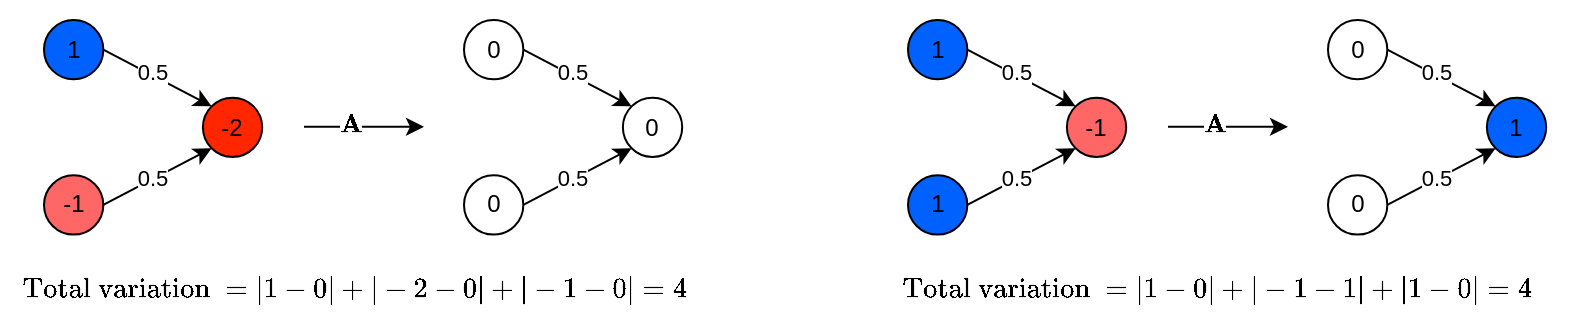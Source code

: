 <mxfile version="21.6.9" type="github">
  <diagram name="Page-1" id="REud6LdkQCmYzk8Tt0Y1">
    <mxGraphModel dx="988" dy="513" grid="1" gridSize="10" guides="1" tooltips="1" connect="1" arrows="1" fold="1" page="1" pageScale="1" pageWidth="1400" pageHeight="850" math="1" shadow="0">
      <root>
        <mxCell id="0" />
        <mxCell id="1" parent="0" />
        <mxCell id="nufcQK88efFLEqd7DRlZ-62" value="" style="group" vertex="1" connectable="0" parent="1">
          <mxGeometry x="118" y="280" width="354" height="160" as="geometry" />
        </mxCell>
        <mxCell id="nufcQK88efFLEqd7DRlZ-60" value="" style="rounded=0;whiteSpace=wrap;html=1;strokeColor=none;" vertex="1" parent="nufcQK88efFLEqd7DRlZ-62">
          <mxGeometry x="2" width="350" height="160" as="geometry" />
        </mxCell>
        <mxCell id="nufcQK88efFLEqd7DRlZ-9" value="" style="group" vertex="1" connectable="0" parent="nufcQK88efFLEqd7DRlZ-62">
          <mxGeometry x="22" y="10" width="109.101" height="107.304" as="geometry" />
        </mxCell>
        <mxCell id="nufcQK88efFLEqd7DRlZ-1" value="1" style="ellipse;whiteSpace=wrap;html=1;aspect=fixed;fillColor=#0061ff;" vertex="1" parent="nufcQK88efFLEqd7DRlZ-9">
          <mxGeometry width="29.657" height="29.657" as="geometry" />
        </mxCell>
        <mxCell id="nufcQK88efFLEqd7DRlZ-2" value="-1" style="ellipse;whiteSpace=wrap;html=1;aspect=fixed;fillColor=#FF6666;" vertex="1" parent="nufcQK88efFLEqd7DRlZ-9">
          <mxGeometry y="77.647" width="29.657" height="29.657" as="geometry" />
        </mxCell>
        <mxCell id="nufcQK88efFLEqd7DRlZ-3" value="-2" style="ellipse;whiteSpace=wrap;html=1;aspect=fixed;fillColor=#ff2600;" vertex="1" parent="nufcQK88efFLEqd7DRlZ-9">
          <mxGeometry x="79.444" y="38.824" width="29.657" height="29.657" as="geometry" />
        </mxCell>
        <mxCell id="nufcQK88efFLEqd7DRlZ-4" style="rounded=0;orthogonalLoop=1;jettySize=auto;html=1;exitX=1;exitY=0.5;exitDx=0;exitDy=0;entryX=0;entryY=0;entryDx=0;entryDy=0;" edge="1" parent="nufcQK88efFLEqd7DRlZ-9" source="nufcQK88efFLEqd7DRlZ-1" target="nufcQK88efFLEqd7DRlZ-3">
          <mxGeometry relative="1" as="geometry" />
        </mxCell>
        <mxCell id="nufcQK88efFLEqd7DRlZ-6" value="0.5" style="edgeLabel;html=1;align=center;verticalAlign=middle;resizable=0;points=[];" vertex="1" connectable="0" parent="nufcQK88efFLEqd7DRlZ-4">
          <mxGeometry x="-0.124" y="2" relative="1" as="geometry">
            <mxPoint x="-1" as="offset" />
          </mxGeometry>
        </mxCell>
        <mxCell id="nufcQK88efFLEqd7DRlZ-5" style="rounded=0;orthogonalLoop=1;jettySize=auto;html=1;exitX=1;exitY=0.5;exitDx=0;exitDy=0;entryX=0;entryY=1;entryDx=0;entryDy=0;" edge="1" parent="nufcQK88efFLEqd7DRlZ-9" source="nufcQK88efFLEqd7DRlZ-2" target="nufcQK88efFLEqd7DRlZ-3">
          <mxGeometry relative="1" as="geometry" />
        </mxCell>
        <mxCell id="nufcQK88efFLEqd7DRlZ-7" value="0.5" style="edgeLabel;html=1;align=center;verticalAlign=middle;resizable=0;points=[];" vertex="1" connectable="0" parent="nufcQK88efFLEqd7DRlZ-5">
          <mxGeometry x="-0.097" y="1" relative="1" as="geometry">
            <mxPoint as="offset" />
          </mxGeometry>
        </mxCell>
        <mxCell id="nufcQK88efFLEqd7DRlZ-10" value="" style="group" vertex="1" connectable="0" parent="nufcQK88efFLEqd7DRlZ-62">
          <mxGeometry x="232" y="10" width="109.101" height="107.304" as="geometry" />
        </mxCell>
        <mxCell id="nufcQK88efFLEqd7DRlZ-11" value="0" style="ellipse;whiteSpace=wrap;html=1;aspect=fixed;" vertex="1" parent="nufcQK88efFLEqd7DRlZ-10">
          <mxGeometry width="29.657" height="29.657" as="geometry" />
        </mxCell>
        <mxCell id="nufcQK88efFLEqd7DRlZ-12" value="0" style="ellipse;whiteSpace=wrap;html=1;aspect=fixed;" vertex="1" parent="nufcQK88efFLEqd7DRlZ-10">
          <mxGeometry y="77.647" width="29.657" height="29.657" as="geometry" />
        </mxCell>
        <mxCell id="nufcQK88efFLEqd7DRlZ-13" value="0" style="ellipse;whiteSpace=wrap;html=1;aspect=fixed;" vertex="1" parent="nufcQK88efFLEqd7DRlZ-10">
          <mxGeometry x="79.444" y="38.824" width="29.657" height="29.657" as="geometry" />
        </mxCell>
        <mxCell id="nufcQK88efFLEqd7DRlZ-14" style="rounded=0;orthogonalLoop=1;jettySize=auto;html=1;exitX=1;exitY=0.5;exitDx=0;exitDy=0;entryX=0;entryY=0;entryDx=0;entryDy=0;" edge="1" parent="nufcQK88efFLEqd7DRlZ-10" source="nufcQK88efFLEqd7DRlZ-11" target="nufcQK88efFLEqd7DRlZ-13">
          <mxGeometry relative="1" as="geometry" />
        </mxCell>
        <mxCell id="nufcQK88efFLEqd7DRlZ-15" value="0.5" style="edgeLabel;html=1;align=center;verticalAlign=middle;resizable=0;points=[];" vertex="1" connectable="0" parent="nufcQK88efFLEqd7DRlZ-14">
          <mxGeometry x="-0.124" y="2" relative="1" as="geometry">
            <mxPoint x="-1" as="offset" />
          </mxGeometry>
        </mxCell>
        <mxCell id="nufcQK88efFLEqd7DRlZ-16" style="rounded=0;orthogonalLoop=1;jettySize=auto;html=1;exitX=1;exitY=0.5;exitDx=0;exitDy=0;entryX=0;entryY=1;entryDx=0;entryDy=0;" edge="1" parent="nufcQK88efFLEqd7DRlZ-10" source="nufcQK88efFLEqd7DRlZ-12" target="nufcQK88efFLEqd7DRlZ-13">
          <mxGeometry relative="1" as="geometry" />
        </mxCell>
        <mxCell id="nufcQK88efFLEqd7DRlZ-17" value="0.5" style="edgeLabel;html=1;align=center;verticalAlign=middle;resizable=0;points=[];" vertex="1" connectable="0" parent="nufcQK88efFLEqd7DRlZ-16">
          <mxGeometry x="-0.097" y="1" relative="1" as="geometry">
            <mxPoint as="offset" />
          </mxGeometry>
        </mxCell>
        <mxCell id="nufcQK88efFLEqd7DRlZ-18" value="" style="endArrow=classic;html=1;rounded=0;" edge="1" parent="nufcQK88efFLEqd7DRlZ-62">
          <mxGeometry width="50" height="50" relative="1" as="geometry">
            <mxPoint x="152" y="63.41" as="sourcePoint" />
            <mxPoint x="212" y="63.41" as="targetPoint" />
          </mxGeometry>
        </mxCell>
        <mxCell id="nufcQK88efFLEqd7DRlZ-19" value="$$\mathbf{A}$$" style="edgeLabel;html=1;align=center;verticalAlign=middle;resizable=0;points=[];" vertex="1" connectable="0" parent="nufcQK88efFLEqd7DRlZ-18">
          <mxGeometry x="-0.251" y="2" relative="1" as="geometry">
            <mxPoint as="offset" />
          </mxGeometry>
        </mxCell>
        <mxCell id="nufcQK88efFLEqd7DRlZ-20" value="$$\text{Total variation }=|1-0|+|-2-0|+|-1-0|=4$$" style="text;html=1;strokeColor=none;fillColor=none;align=center;verticalAlign=middle;whiteSpace=wrap;rounded=0;" vertex="1" parent="nufcQK88efFLEqd7DRlZ-62">
          <mxGeometry y="130" width="354" height="30" as="geometry" />
        </mxCell>
        <mxCell id="nufcQK88efFLEqd7DRlZ-63" value="" style="group" vertex="1" connectable="0" parent="1">
          <mxGeometry x="550" y="280" width="354" height="160" as="geometry" />
        </mxCell>
        <mxCell id="nufcQK88efFLEqd7DRlZ-61" value="" style="rounded=0;whiteSpace=wrap;html=1;strokeColor=none;" vertex="1" parent="nufcQK88efFLEqd7DRlZ-63">
          <mxGeometry x="2" width="350" height="160" as="geometry" />
        </mxCell>
        <mxCell id="nufcQK88efFLEqd7DRlZ-40" value="" style="group" vertex="1" connectable="0" parent="nufcQK88efFLEqd7DRlZ-63">
          <mxGeometry x="22" y="10" width="109.101" height="107.304" as="geometry" />
        </mxCell>
        <mxCell id="nufcQK88efFLEqd7DRlZ-41" value="1" style="ellipse;whiteSpace=wrap;html=1;aspect=fixed;fillColor=#0061ff;" vertex="1" parent="nufcQK88efFLEqd7DRlZ-40">
          <mxGeometry width="29.657" height="29.657" as="geometry" />
        </mxCell>
        <mxCell id="nufcQK88efFLEqd7DRlZ-42" value="1" style="ellipse;whiteSpace=wrap;html=1;aspect=fixed;fillColor=#0061ff;" vertex="1" parent="nufcQK88efFLEqd7DRlZ-40">
          <mxGeometry y="77.647" width="29.657" height="29.657" as="geometry" />
        </mxCell>
        <mxCell id="nufcQK88efFLEqd7DRlZ-43" value="-1" style="ellipse;whiteSpace=wrap;html=1;aspect=fixed;fillColor=#ff6666;" vertex="1" parent="nufcQK88efFLEqd7DRlZ-40">
          <mxGeometry x="79.444" y="38.824" width="29.657" height="29.657" as="geometry" />
        </mxCell>
        <mxCell id="nufcQK88efFLEqd7DRlZ-44" style="rounded=0;orthogonalLoop=1;jettySize=auto;html=1;exitX=1;exitY=0.5;exitDx=0;exitDy=0;entryX=0;entryY=0;entryDx=0;entryDy=0;" edge="1" parent="nufcQK88efFLEqd7DRlZ-40" source="nufcQK88efFLEqd7DRlZ-41" target="nufcQK88efFLEqd7DRlZ-43">
          <mxGeometry relative="1" as="geometry" />
        </mxCell>
        <mxCell id="nufcQK88efFLEqd7DRlZ-45" value="0.5" style="edgeLabel;html=1;align=center;verticalAlign=middle;resizable=0;points=[];" vertex="1" connectable="0" parent="nufcQK88efFLEqd7DRlZ-44">
          <mxGeometry x="-0.124" y="2" relative="1" as="geometry">
            <mxPoint x="-1" as="offset" />
          </mxGeometry>
        </mxCell>
        <mxCell id="nufcQK88efFLEqd7DRlZ-46" style="rounded=0;orthogonalLoop=1;jettySize=auto;html=1;exitX=1;exitY=0.5;exitDx=0;exitDy=0;entryX=0;entryY=1;entryDx=0;entryDy=0;" edge="1" parent="nufcQK88efFLEqd7DRlZ-40" source="nufcQK88efFLEqd7DRlZ-42" target="nufcQK88efFLEqd7DRlZ-43">
          <mxGeometry relative="1" as="geometry" />
        </mxCell>
        <mxCell id="nufcQK88efFLEqd7DRlZ-47" value="0.5" style="edgeLabel;html=1;align=center;verticalAlign=middle;resizable=0;points=[];" vertex="1" connectable="0" parent="nufcQK88efFLEqd7DRlZ-46">
          <mxGeometry x="-0.097" y="1" relative="1" as="geometry">
            <mxPoint as="offset" />
          </mxGeometry>
        </mxCell>
        <mxCell id="nufcQK88efFLEqd7DRlZ-48" value="" style="group" vertex="1" connectable="0" parent="nufcQK88efFLEqd7DRlZ-63">
          <mxGeometry x="232" y="10" width="109.101" height="107.304" as="geometry" />
        </mxCell>
        <mxCell id="nufcQK88efFLEqd7DRlZ-49" value="0" style="ellipse;whiteSpace=wrap;html=1;aspect=fixed;" vertex="1" parent="nufcQK88efFLEqd7DRlZ-48">
          <mxGeometry width="29.657" height="29.657" as="geometry" />
        </mxCell>
        <mxCell id="nufcQK88efFLEqd7DRlZ-50" value="0" style="ellipse;whiteSpace=wrap;html=1;aspect=fixed;" vertex="1" parent="nufcQK88efFLEqd7DRlZ-48">
          <mxGeometry y="77.647" width="29.657" height="29.657" as="geometry" />
        </mxCell>
        <mxCell id="nufcQK88efFLEqd7DRlZ-51" value="1" style="ellipse;whiteSpace=wrap;html=1;aspect=fixed;fillColor=#0061ff;" vertex="1" parent="nufcQK88efFLEqd7DRlZ-48">
          <mxGeometry x="79.444" y="38.824" width="29.657" height="29.657" as="geometry" />
        </mxCell>
        <mxCell id="nufcQK88efFLEqd7DRlZ-52" style="rounded=0;orthogonalLoop=1;jettySize=auto;html=1;exitX=1;exitY=0.5;exitDx=0;exitDy=0;entryX=0;entryY=0;entryDx=0;entryDy=0;" edge="1" parent="nufcQK88efFLEqd7DRlZ-48" source="nufcQK88efFLEqd7DRlZ-49" target="nufcQK88efFLEqd7DRlZ-51">
          <mxGeometry relative="1" as="geometry" />
        </mxCell>
        <mxCell id="nufcQK88efFLEqd7DRlZ-53" value="0.5" style="edgeLabel;html=1;align=center;verticalAlign=middle;resizable=0;points=[];" vertex="1" connectable="0" parent="nufcQK88efFLEqd7DRlZ-52">
          <mxGeometry x="-0.124" y="2" relative="1" as="geometry">
            <mxPoint x="-1" as="offset" />
          </mxGeometry>
        </mxCell>
        <mxCell id="nufcQK88efFLEqd7DRlZ-54" style="rounded=0;orthogonalLoop=1;jettySize=auto;html=1;exitX=1;exitY=0.5;exitDx=0;exitDy=0;entryX=0;entryY=1;entryDx=0;entryDy=0;" edge="1" parent="nufcQK88efFLEqd7DRlZ-48" source="nufcQK88efFLEqd7DRlZ-50" target="nufcQK88efFLEqd7DRlZ-51">
          <mxGeometry relative="1" as="geometry" />
        </mxCell>
        <mxCell id="nufcQK88efFLEqd7DRlZ-55" value="0.5" style="edgeLabel;html=1;align=center;verticalAlign=middle;resizable=0;points=[];" vertex="1" connectable="0" parent="nufcQK88efFLEqd7DRlZ-54">
          <mxGeometry x="-0.097" y="1" relative="1" as="geometry">
            <mxPoint as="offset" />
          </mxGeometry>
        </mxCell>
        <mxCell id="nufcQK88efFLEqd7DRlZ-56" value="" style="endArrow=classic;html=1;rounded=0;" edge="1" parent="nufcQK88efFLEqd7DRlZ-63">
          <mxGeometry width="50" height="50" relative="1" as="geometry">
            <mxPoint x="152" y="63.41" as="sourcePoint" />
            <mxPoint x="212" y="63.41" as="targetPoint" />
          </mxGeometry>
        </mxCell>
        <mxCell id="nufcQK88efFLEqd7DRlZ-57" value="$$\mathbf{A}$$" style="edgeLabel;html=1;align=center;verticalAlign=middle;resizable=0;points=[];" vertex="1" connectable="0" parent="nufcQK88efFLEqd7DRlZ-56">
          <mxGeometry x="-0.251" y="2" relative="1" as="geometry">
            <mxPoint as="offset" />
          </mxGeometry>
        </mxCell>
        <mxCell id="nufcQK88efFLEqd7DRlZ-58" value="$$\text{Total variation }=|1-0|+|-1-1|+|1-0|=4$$" style="text;html=1;strokeColor=none;fillColor=none;align=center;verticalAlign=middle;whiteSpace=wrap;rounded=0;" vertex="1" parent="nufcQK88efFLEqd7DRlZ-63">
          <mxGeometry y="130" width="354" height="30" as="geometry" />
        </mxCell>
      </root>
    </mxGraphModel>
  </diagram>
</mxfile>
